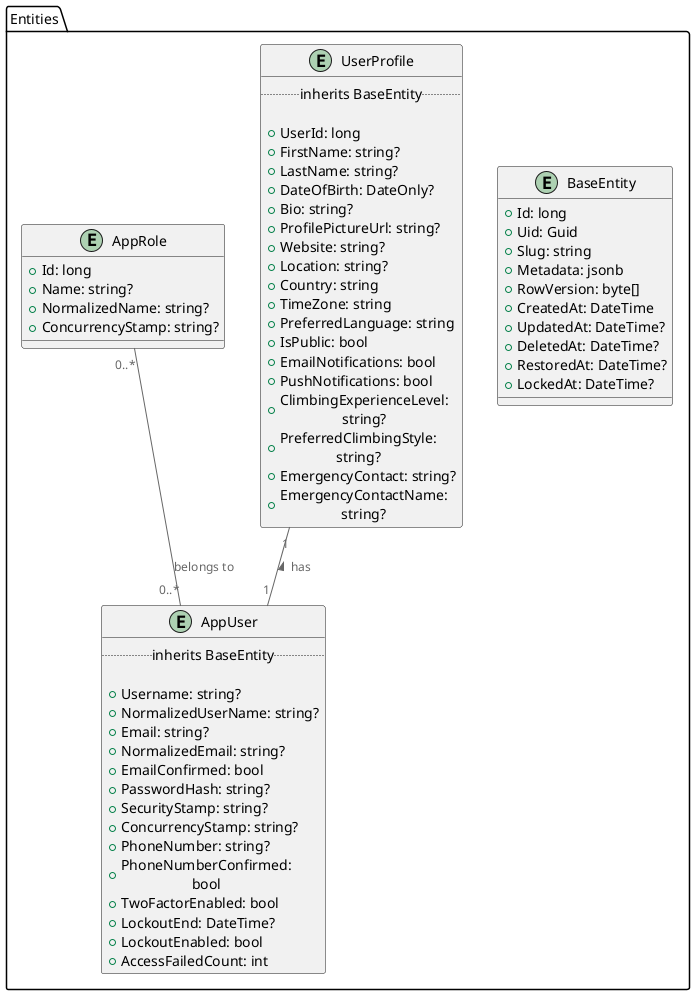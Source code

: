 @startuml ClimbEdge.Docs.Diagrams.EntityRelation

!include <C4/C4_Container>

package "Entities" {

    entity "BaseEntity" as BaseEntity {
        +Id: long
        +Uid: Guid
        +Slug: string
        +Metadata: jsonb
        +RowVersion: byte[]
        +CreatedAt: DateTime
        +UpdatedAt: DateTime?
        +DeletedAt: DateTime?
        +RestoredAt: DateTime?
        +LockedAt: DateTime?
    }

    entity "UserProfile" as UserProfile {
        ..inherits BaseEntity..

        +UserId: long
        +FirstName: string?
        +LastName: string?
        +DateOfBirth: DateOnly?
        +Bio: string?
        +ProfilePictureUrl: string?
        +Website: string?
        +Location: string?
        +Country: string
        +TimeZone: string
        +PreferredLanguage: string
        +IsPublic: bool
        +EmailNotifications: bool
        +PushNotifications: bool
        +ClimbingExperienceLevel: string?
        +PreferredClimbingStyle: string?
        +EmergencyContact: string?
        +EmergencyContactName: string?
    }

    entity "AppUser" as AppUser {
        ..inherits BaseEntity..

        +Username: string?
        +NormalizedUserName: string?
        +Email: string?
        +NormalizedEmail: string?
        +EmailConfirmed: bool
        +PasswordHash: string?
        +SecurityStamp: string?
        +ConcurrencyStamp: string?
        +PhoneNumber: string?
        +PhoneNumberConfirmed: bool
        +TwoFactorEnabled: bool
        +LockoutEnd: DateTime?
        +LockoutEnabled: bool
        +AccessFailedCount: int
    }

    entity "AppRole" as AppRole {
        +Id: long
        +Name: string?
        +NormalizedName: string?
        +ConcurrencyStamp: string?
    }
}

UserProfile "1" -- "1" AppUser : has <
AppRole "0..*" -- "0..*" AppUser : belongs to

@enduml
' This file is auto-generated by PlantUML.